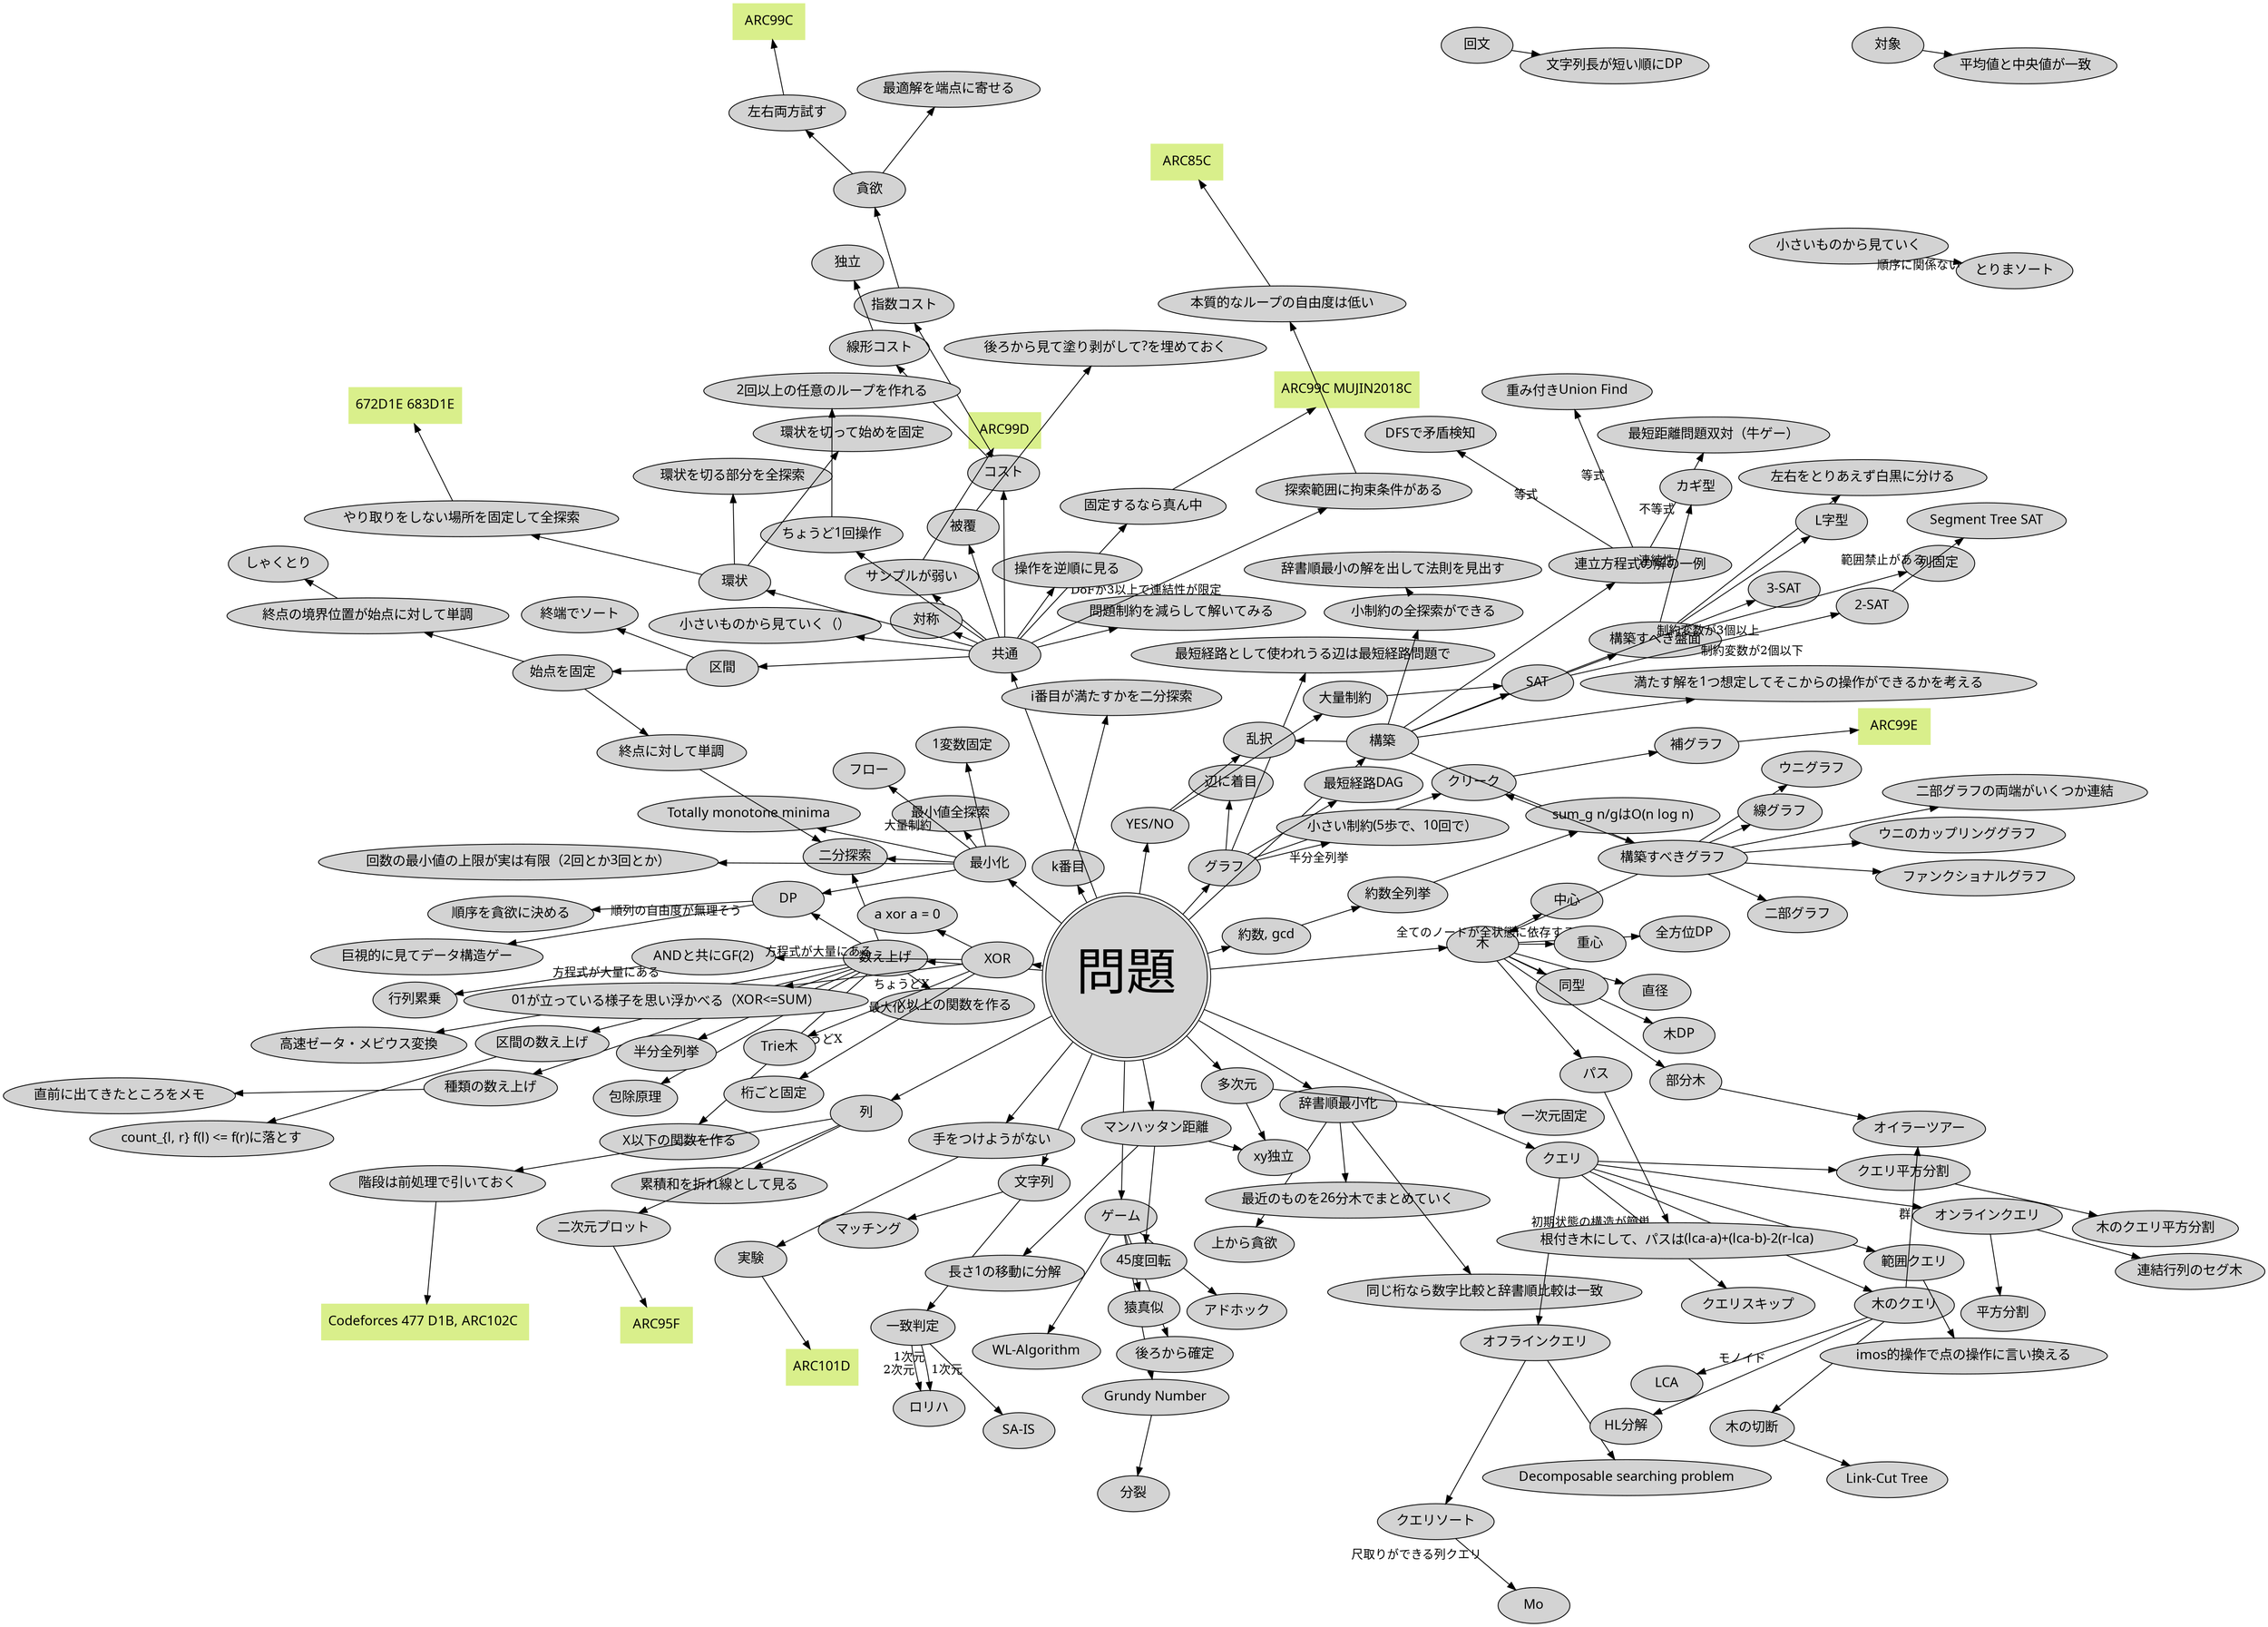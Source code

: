// for i in `seq 3600`; do sleep 1; dot -T png typical.dot -o typical.png; done

digraph graph_name {
    graph [
        //    layout = dot
        layout = fdp
    ];
    node [
        colorscheme = "rdylgn11";
        style = "solid,filled";
        fontsize = 16;
        fontname = "Migu 1M";
        height = 0.6;
        width = 1.2;
    ];

    問題 [shape=doublecircle,fontsize=60];

    問題 -> グラフ;
    問題 -> 数え上げ;
    問題 -> 列;
    問題 -> 最小化;
    問題 -> k番目;
    問題 -> 辞書順最小化;
    問題 -> クエリ;
    問題 -> 木;
    問題 -> 多次元;
    問題 -> "YES/NO";
    問題 -> XOR;
    問題 -> 構築;
    問題 -> ゲーム;
    問題 -> 文字列;
    問題 -> マンハッタン距離;
    問題 -> "約数, gcd";
    問題 -> 共通;
    問題 -> 手をつけようがない;

    weak_samples [label = "ARC99D", shape = box, color = 7];
    共通 -> サンプルが弱い -> weak_samples;

    手をつけようがない -> 実験;
    experiment [label = "ARC101D", shape = box, color = 7];
    実験 -> experiment;
  
    グラフ -> クリーク;

    complement_graph [label = "ARC99E", shape = box, color = 7]; 
    クリーク -> 補グラフ -> complement_graph;


    k番目 -> "i番目が満たすかを二分探索";

    列 -> 累積和を折れ線として見る;
    plot_two_d [label = "ARC95F", shape = box, color = 7]; 
    列 -> 二次元プロット;
    二次元プロット -> plot_two_d
    列 -> 階段は前処理で引いておく;
    preproc_stepwise_cost [label = "Codeforces 477 D1B, ARC102C ", shape = box, color = 7]; 
    階段は前処理で引いておく -> preproc_stepwise_cost;


    共通 -> 問題制約を減らして解いてみる;
    共通 -> "小さいものから見ていく（）";
    小さいものから見ていく -> とりまソート [label="順序に関係ない"];
    共通 -> 区間;
    共通 -> 対称;
    共通 -> 環状;
    共通 -> 被覆 -> "後ろから見て塗り剥がして?を埋めておく";

    fix_the_middle [label = "ARC99C MUJIN2018C", shape = box, color = 7];
    共通 -> 固定するなら真ん中 [label="DoFが3以上で連結性が限定"];
    固定するなら真ん中-> fix_the_middle; 
    共通 -> 操作を逆順に見る;
    共通 -> コスト;
    共通 -> "ちょうど1回操作";
    共通 -> 探索範囲に拘束条件がある;

    search_constraint [label = "ARC85C", shape = box, color = 7];
    探索範囲に拘束条件がある -> 本質的なループの自由度は低い -> search_constraint;

    "ちょうど1回操作" -> "2回以上の任意のループを作れる"

    コスト -> 線形コスト -> 独立;
    コスト -> 指数コスト -> 貪欲;


    try_left_right_both [label = "ARC99C", shape = box, color = 7];
    貪欲 -> 左右両方試す -> try_left_right_both;

    対象 -> 平均値と中央値が一致;

    環状 -> 環状を切る部分を全探索;
    環状 -> 環状を切って始めを固定;
    環状 -> やり取りをしない場所を固定して全探索;

    fix_no_interaction [label = "672D1E 683D1E", shape = box, color = 7];
    やり取りをしない場所を固定して全探索 -> fix_no_interaction;

    区間 -> 終端でソート;
    区間 -> 始点を固定;
    始点を固定 -> 終点に対して単調 -> 二分探索;
    始点を固定 -> 終点の境界位置が始点に対して単調 -> しゃくとり;
    

    木 -> "木DP";
    木 -> "全方位DP" [label="全てのノードが全状態に依存する"];
    木 -> "重心";
    木 -> "中心";
    木 -> "直径";
    木 -> "同型";
    木 -> "部分木" -> オイラーツアー;
    木 -> パス -> "根付き木にして、パスは(lca-a)+(lca-b)-2(r-lca)";

    "約数, gcd" -> "約数全列挙" -> "sum_g n/gはO(n log n)";

    グラフ -> 辺に着目;
    グラフ -> "小さい制約(5歩で、10回で）" [label="半分全列挙"];
    グラフ -> "最短経路DAG";
    グラフ -> "最短経路として使われうる辺は最短経路問題で";

    "マンハッタン距離" -> "45度回転";
    "マンハッタン距離" -> "xy独立";
    "マンハッタン距離" -> "長さ1の移動に分解";

    構築 -> "連立方程式の解の一例";
    "連立方程式の解の一例" -> "最短距離問題双対（牛ゲー）" [label="不等式"];
    "連立方程式の解の一例" -> "DFSで矛盾検知" [label="等式"];
    "連立方程式の解の一例" -> "重み付きUnion Find" [label="等式"];
    構築 -> "小制約の全探索ができる" -> "辞書順最小の解を出して法則を見出す";
    構築 -> SAT;
    構築 -> 構築すべきグラフ;
    構築 -> 構築すべき盤面;
    構築 -> "満たす解を1つ想定してそこからの操作ができるかを考える";
    構築 -> "乱択";
    構築すべきグラフ -> ウニグラフ;
    構築すべきグラフ -> ウニのカップリンググラフ;
    構築すべきグラフ -> 線グラフ;
    構築すべきグラフ -> 木;
    構築すべきグラフ -> クリーク;
    構築すべきグラフ -> 二部グラフ;
    構築すべきグラフ -> 二部グラフの両端がいくつか連結;
    構築すべきグラフ -> ファンクショナルグラフ;
    構築すべき盤面 -> カギ型 [label="連結性"];
    構築すべき盤面 -> 左右をとりあえず白黒に分ける;
    構築すべき盤面 -> "L字型";
    構築すべき盤面 -> "列固定";


    数え上げ -> 二分探索;
    数え上げ -> DP;
    数え上げ -> "X以上の関数を作る" [label="ちょうどX"];
    数え上げ -> "X以下の関数を作る" [label="ちょうどX"];
    数え上げ -> "包除原理";
    数え上げ -> "高速ゼータ・メビウス変換";
    数え上げ -> 種類の数え上げ -> 直前に出てきたところをメモ; 
    数え上げ -> 区間の数え上げ -> "count_{l, r} f(l) <= f(r)に落とす";
    
    回文 -> "文字列長が短い順にDP";

    

    多次元 -> xy独立;
    多次元 -> 一次元固定;

    クエリ -> オフラインクエリ;
    クエリ -> クエリスキップ [label="初期状態の構造が簡単"];
    クエリ -> オンラインクエリ;
    クエリ -> 木のクエリ;
    クエリ -> 範囲クエリ;
    クエリ -> クエリ平方分割;
    オフラインクエリ -> "Decomposable searching problem";
    オフラインクエリ -> クエリソート;
    クエリ平方分割 -> 木のクエリ平方分割;
    クエリソート -> "Mo" [label="尺取りができる列クエリ"];
    木のクエリ -> "HL分解" [label="モノイド"];
    木のクエリ -> "オイラーツアー" [label="群"];
    木のクエリ -> "LCA";
    木のクエリ ->  木の切断;
    木の切断 -> "Link-Cut Tree";
    オンラインクエリ -> 平方分割;
    オンラインクエリ -> 連結行列のセグ木;
    範囲クエリ->"imos的操作で点の操作に言い換える";


    XOR -> 桁ごと固定;
    XOR -> "Trie木" [label="最大化？"];
    XOR -> "ANDと共にGF(2)" -> "行列累乗" [label="方程式が大量にある"];
    XOR -> "a xor a = 0";
    XOR -> "01が立っている様子を思い浮かべる（XOR<=SUM）";

    ゲーム -> "WL-Algorithm";
    ゲーム -> "Grundy Number";
    ゲーム -> "アドホック";
    ゲーム -> "後ろから確定";
    ゲーム -> "猿真似";

    "Grundy Number" -> "分裂";

    最小化 -> DP;
    DP -> "巨視的に見てデータ構造ゲー";
    DP -> "順序を貪欲に決める" [label="順列の自由度が無理そう"];
    最小化 -> 二分探索;
    最小化 -> 最小値全探索;
    最小化 -> "1変数固定";
    最小化 -> フロー [label="大量制約"];
    最小化 -> "Totally monotone minima";
    最小化 -> "回数の最小値の上限が実は有限（2回とか3回とか）";
    数え上げ -> "半分全列挙" [label="小制約"];

    貪欲 -> 最適解を端点に寄せる;

    辞書順最小化 -> "上から貪欲";
    辞書順最小化 -> "最近のものを26分木でまとめていく";
    辞書順最小化 -> "同じ桁なら数字比較と辞書順比較は一致";

    "YES/NO" -> 乱択;
    "YES/NO" -> "大量制約";
    "大量制約" -> "SAT";
    "SAT" -> "2-SAT" [label="制約変数が2個以下"]; 
    "SAT" -> "3-SAT" [label="制約変数が3個以上"]; 
    "2-SAT" -> "Segment Tree SAT" [label="範囲禁止がある"];

    文字列 -> マッチング;
    文字列 -> 一致判定;
    一致判定 -> "ロリハ" [label="1次元"];
    一致判定 -> "ロリハ" [label="2次元"]; 
    一致判定 -> "SA-IS" [label="1次元"]; 
}
